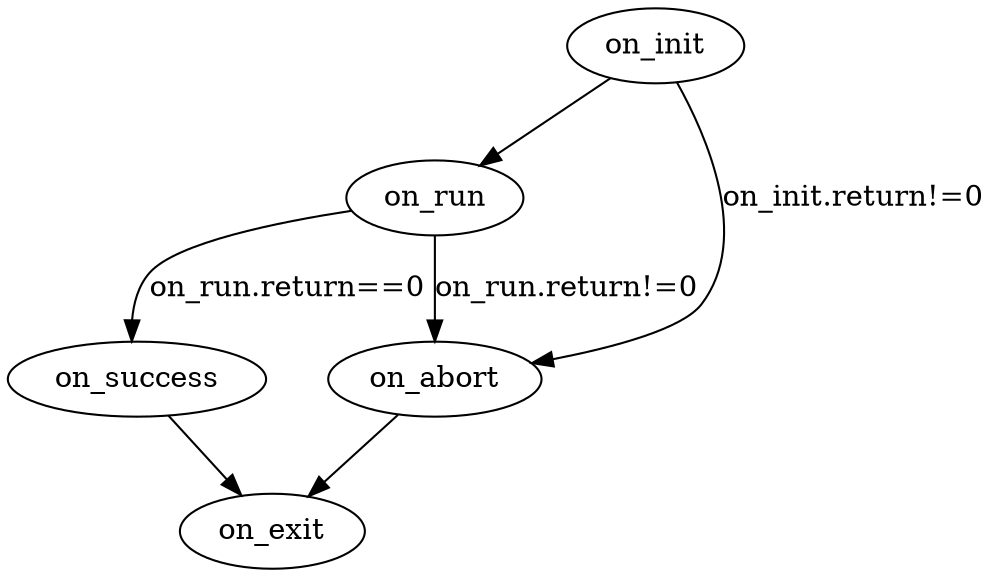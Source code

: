 digraph component_state {
on_init;
on_run;
on_abort;
on_success;
on_exit;

on_init -> on_run;
on_init -> on_abort [label="on_init.return!=0"];
on_run -> on_success [label="on_run.return==0"];
on_run -> on_abort [label="on_run.return!=0"];
on_success -> on_exit;
on_abort -> on_exit;

	
}
